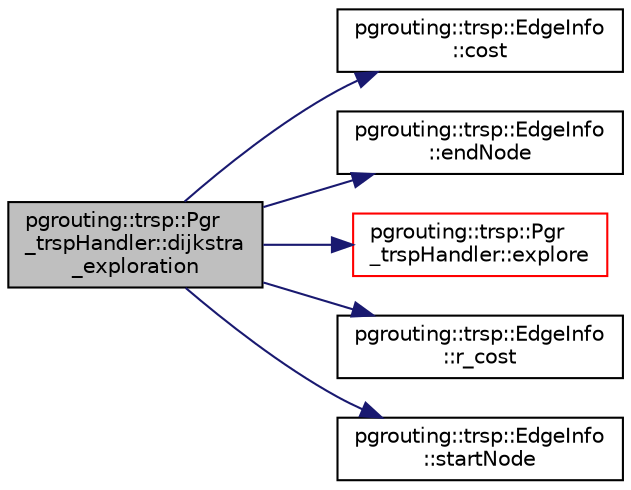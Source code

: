 digraph "pgrouting::trsp::Pgr_trspHandler::dijkstra_exploration"
{
  edge [fontname="Helvetica",fontsize="10",labelfontname="Helvetica",labelfontsize="10"];
  node [fontname="Helvetica",fontsize="10",shape=record];
  rankdir="LR";
  Node96 [label="pgrouting::trsp::Pgr\l_trspHandler::dijkstra\l_exploration",height=0.2,width=0.4,color="black", fillcolor="grey75", style="filled", fontcolor="black"];
  Node96 -> Node97 [color="midnightblue",fontsize="10",style="solid",fontname="Helvetica"];
  Node97 [label="pgrouting::trsp::EdgeInfo\l::cost",height=0.2,width=0.4,color="black", fillcolor="white", style="filled",URL="$classpgrouting_1_1trsp_1_1EdgeInfo.html#af6ed9c842a0b93075d68592b8b95f8cd"];
  Node96 -> Node98 [color="midnightblue",fontsize="10",style="solid",fontname="Helvetica"];
  Node98 [label="pgrouting::trsp::EdgeInfo\l::endNode",height=0.2,width=0.4,color="black", fillcolor="white", style="filled",URL="$classpgrouting_1_1trsp_1_1EdgeInfo.html#a15862ce110860af066ab71280d168e0f"];
  Node96 -> Node99 [color="midnightblue",fontsize="10",style="solid",fontname="Helvetica"];
  Node99 [label="pgrouting::trsp::Pgr\l_trspHandler::explore",height=0.2,width=0.4,color="red", fillcolor="white", style="filled",URL="$classpgrouting_1_1trsp_1_1Pgr__trspHandler.html#ab89370f920c03be06ba6daddb523c16b"];
  Node96 -> Node108 [color="midnightblue",fontsize="10",style="solid",fontname="Helvetica"];
  Node108 [label="pgrouting::trsp::EdgeInfo\l::r_cost",height=0.2,width=0.4,color="black", fillcolor="white", style="filled",URL="$classpgrouting_1_1trsp_1_1EdgeInfo.html#a609ab38adc34b2fa5849a2619b327366"];
  Node96 -> Node109 [color="midnightblue",fontsize="10",style="solid",fontname="Helvetica"];
  Node109 [label="pgrouting::trsp::EdgeInfo\l::startNode",height=0.2,width=0.4,color="black", fillcolor="white", style="filled",URL="$classpgrouting_1_1trsp_1_1EdgeInfo.html#a85be094bf38430760f77bbff308fcc17"];
}
